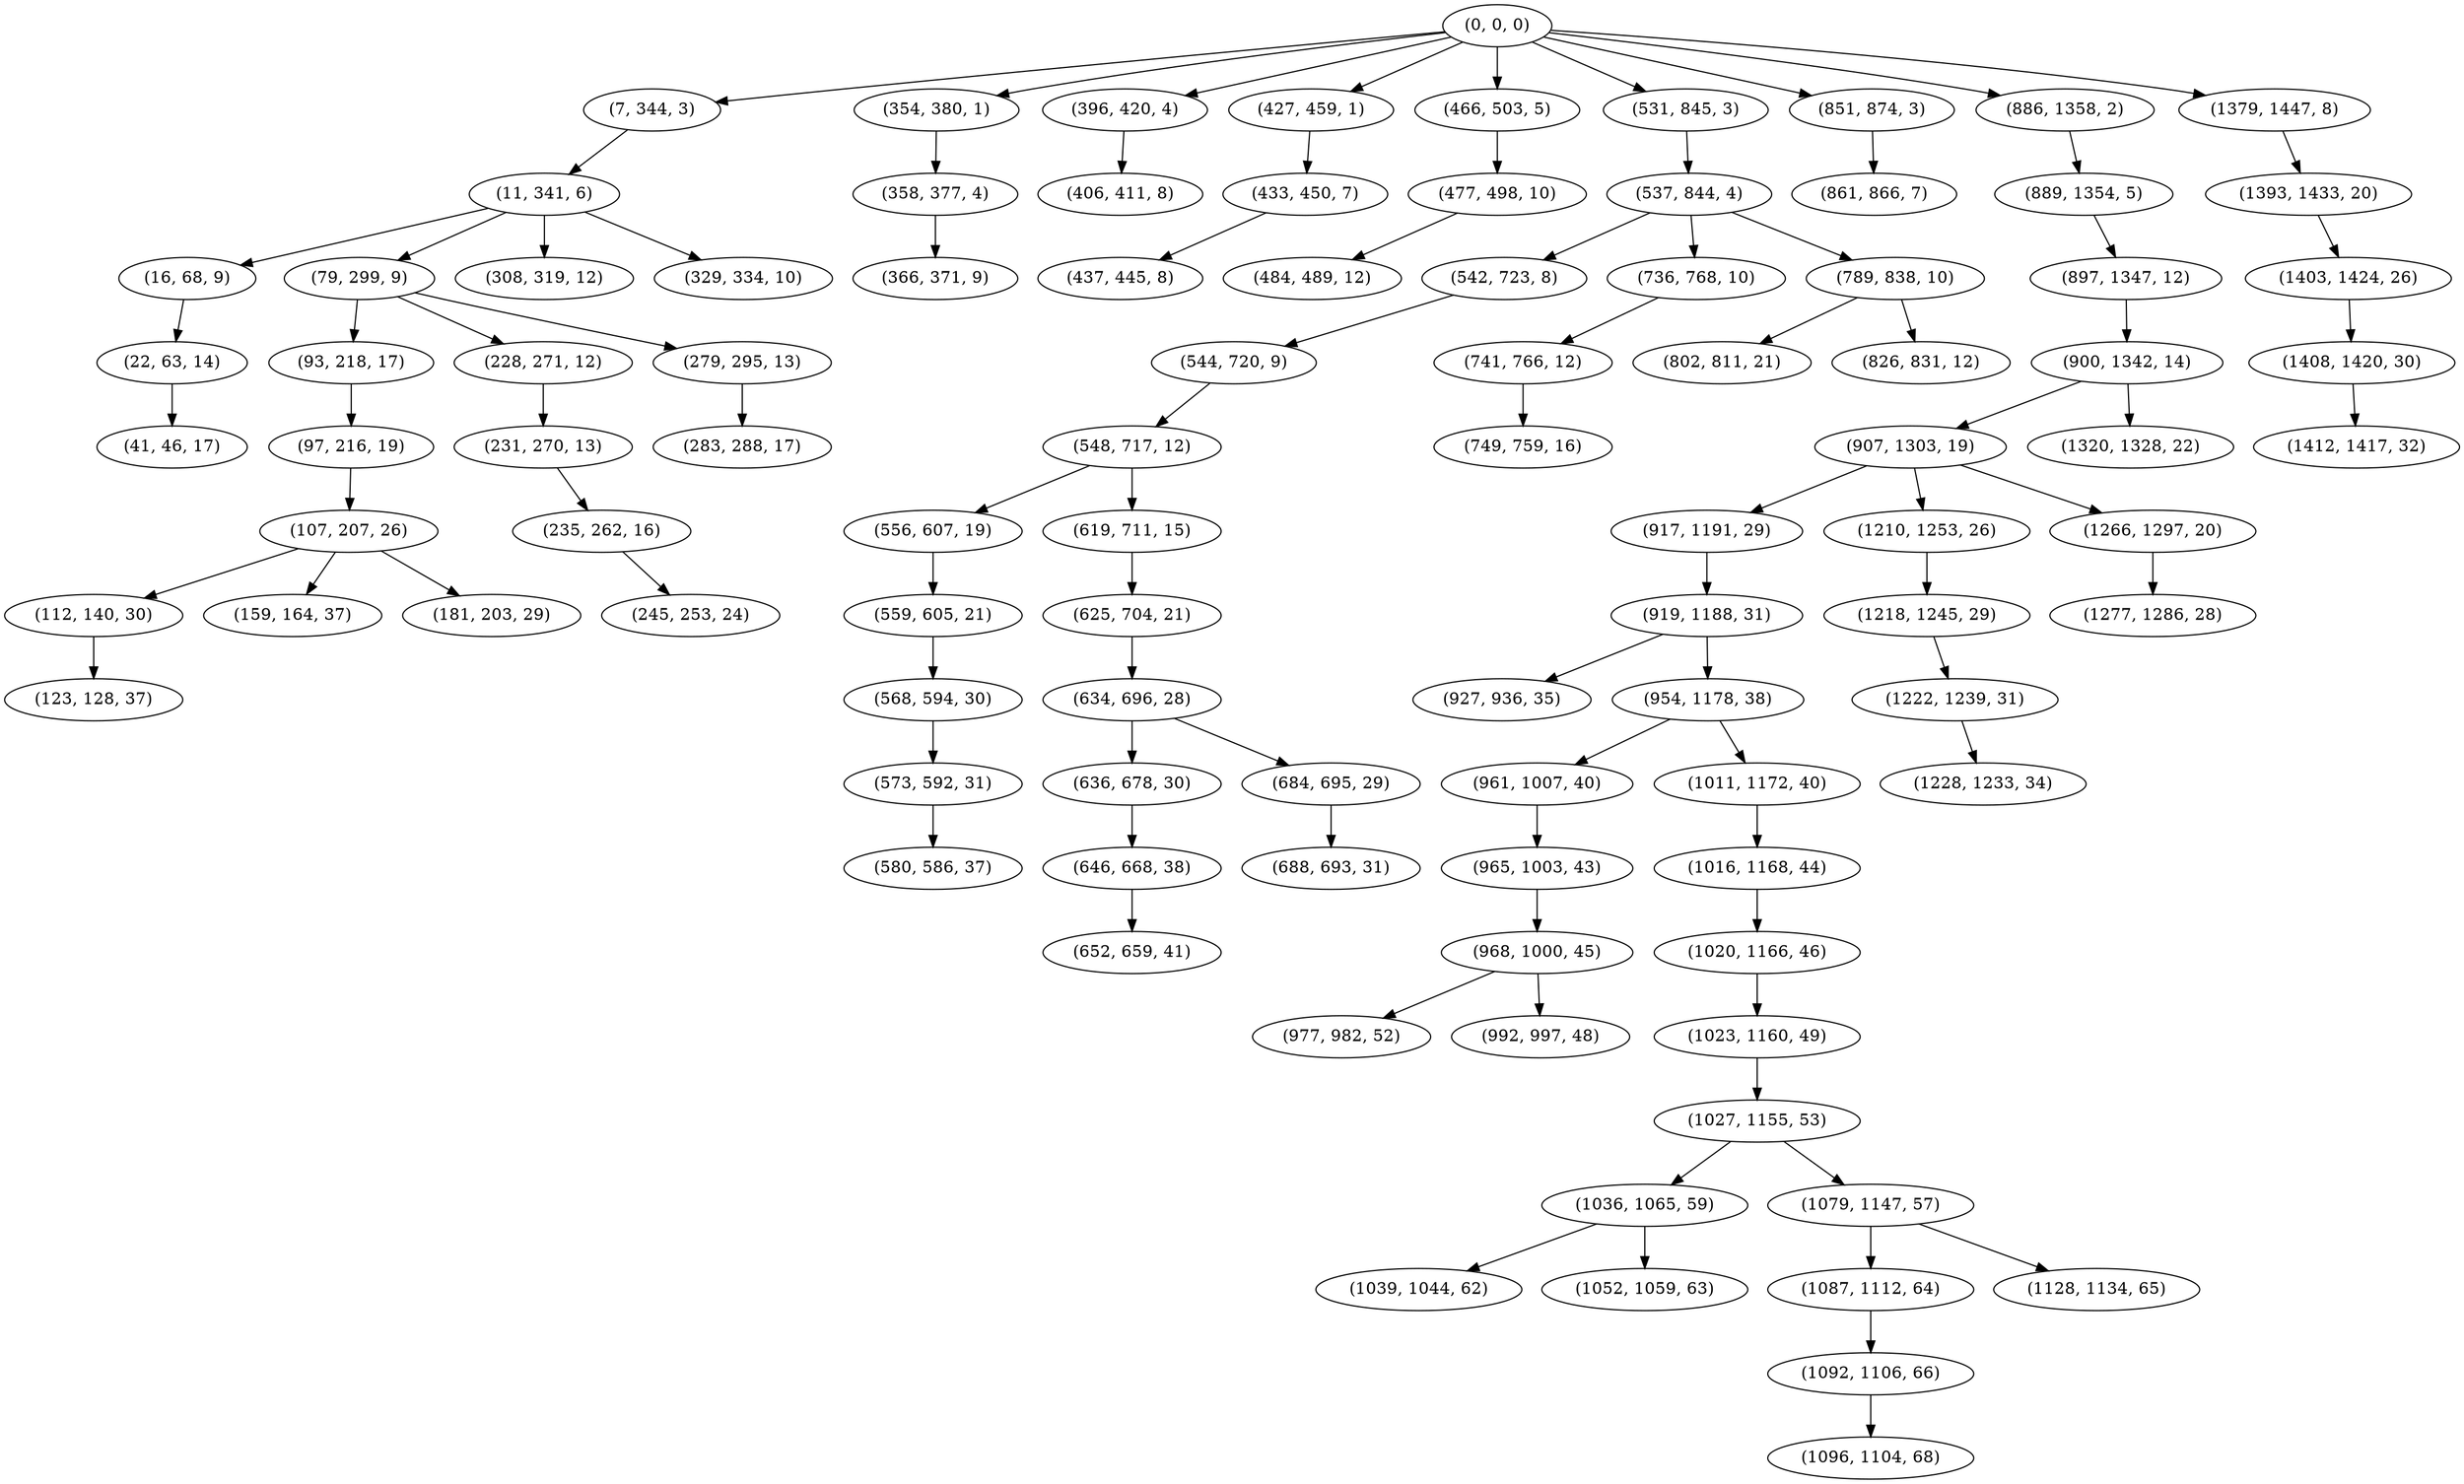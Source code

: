 digraph tree {
    "(0, 0, 0)";
    "(7, 344, 3)";
    "(11, 341, 6)";
    "(16, 68, 9)";
    "(22, 63, 14)";
    "(41, 46, 17)";
    "(79, 299, 9)";
    "(93, 218, 17)";
    "(97, 216, 19)";
    "(107, 207, 26)";
    "(112, 140, 30)";
    "(123, 128, 37)";
    "(159, 164, 37)";
    "(181, 203, 29)";
    "(228, 271, 12)";
    "(231, 270, 13)";
    "(235, 262, 16)";
    "(245, 253, 24)";
    "(279, 295, 13)";
    "(283, 288, 17)";
    "(308, 319, 12)";
    "(329, 334, 10)";
    "(354, 380, 1)";
    "(358, 377, 4)";
    "(366, 371, 9)";
    "(396, 420, 4)";
    "(406, 411, 8)";
    "(427, 459, 1)";
    "(433, 450, 7)";
    "(437, 445, 8)";
    "(466, 503, 5)";
    "(477, 498, 10)";
    "(484, 489, 12)";
    "(531, 845, 3)";
    "(537, 844, 4)";
    "(542, 723, 8)";
    "(544, 720, 9)";
    "(548, 717, 12)";
    "(556, 607, 19)";
    "(559, 605, 21)";
    "(568, 594, 30)";
    "(573, 592, 31)";
    "(580, 586, 37)";
    "(619, 711, 15)";
    "(625, 704, 21)";
    "(634, 696, 28)";
    "(636, 678, 30)";
    "(646, 668, 38)";
    "(652, 659, 41)";
    "(684, 695, 29)";
    "(688, 693, 31)";
    "(736, 768, 10)";
    "(741, 766, 12)";
    "(749, 759, 16)";
    "(789, 838, 10)";
    "(802, 811, 21)";
    "(826, 831, 12)";
    "(851, 874, 3)";
    "(861, 866, 7)";
    "(886, 1358, 2)";
    "(889, 1354, 5)";
    "(897, 1347, 12)";
    "(900, 1342, 14)";
    "(907, 1303, 19)";
    "(917, 1191, 29)";
    "(919, 1188, 31)";
    "(927, 936, 35)";
    "(954, 1178, 38)";
    "(961, 1007, 40)";
    "(965, 1003, 43)";
    "(968, 1000, 45)";
    "(977, 982, 52)";
    "(992, 997, 48)";
    "(1011, 1172, 40)";
    "(1016, 1168, 44)";
    "(1020, 1166, 46)";
    "(1023, 1160, 49)";
    "(1027, 1155, 53)";
    "(1036, 1065, 59)";
    "(1039, 1044, 62)";
    "(1052, 1059, 63)";
    "(1079, 1147, 57)";
    "(1087, 1112, 64)";
    "(1092, 1106, 66)";
    "(1096, 1104, 68)";
    "(1128, 1134, 65)";
    "(1210, 1253, 26)";
    "(1218, 1245, 29)";
    "(1222, 1239, 31)";
    "(1228, 1233, 34)";
    "(1266, 1297, 20)";
    "(1277, 1286, 28)";
    "(1320, 1328, 22)";
    "(1379, 1447, 8)";
    "(1393, 1433, 20)";
    "(1403, 1424, 26)";
    "(1408, 1420, 30)";
    "(1412, 1417, 32)";
    "(0, 0, 0)" -> "(7, 344, 3)";
    "(0, 0, 0)" -> "(354, 380, 1)";
    "(0, 0, 0)" -> "(396, 420, 4)";
    "(0, 0, 0)" -> "(427, 459, 1)";
    "(0, 0, 0)" -> "(466, 503, 5)";
    "(0, 0, 0)" -> "(531, 845, 3)";
    "(0, 0, 0)" -> "(851, 874, 3)";
    "(0, 0, 0)" -> "(886, 1358, 2)";
    "(0, 0, 0)" -> "(1379, 1447, 8)";
    "(7, 344, 3)" -> "(11, 341, 6)";
    "(11, 341, 6)" -> "(16, 68, 9)";
    "(11, 341, 6)" -> "(79, 299, 9)";
    "(11, 341, 6)" -> "(308, 319, 12)";
    "(11, 341, 6)" -> "(329, 334, 10)";
    "(16, 68, 9)" -> "(22, 63, 14)";
    "(22, 63, 14)" -> "(41, 46, 17)";
    "(79, 299, 9)" -> "(93, 218, 17)";
    "(79, 299, 9)" -> "(228, 271, 12)";
    "(79, 299, 9)" -> "(279, 295, 13)";
    "(93, 218, 17)" -> "(97, 216, 19)";
    "(97, 216, 19)" -> "(107, 207, 26)";
    "(107, 207, 26)" -> "(112, 140, 30)";
    "(107, 207, 26)" -> "(159, 164, 37)";
    "(107, 207, 26)" -> "(181, 203, 29)";
    "(112, 140, 30)" -> "(123, 128, 37)";
    "(228, 271, 12)" -> "(231, 270, 13)";
    "(231, 270, 13)" -> "(235, 262, 16)";
    "(235, 262, 16)" -> "(245, 253, 24)";
    "(279, 295, 13)" -> "(283, 288, 17)";
    "(354, 380, 1)" -> "(358, 377, 4)";
    "(358, 377, 4)" -> "(366, 371, 9)";
    "(396, 420, 4)" -> "(406, 411, 8)";
    "(427, 459, 1)" -> "(433, 450, 7)";
    "(433, 450, 7)" -> "(437, 445, 8)";
    "(466, 503, 5)" -> "(477, 498, 10)";
    "(477, 498, 10)" -> "(484, 489, 12)";
    "(531, 845, 3)" -> "(537, 844, 4)";
    "(537, 844, 4)" -> "(542, 723, 8)";
    "(537, 844, 4)" -> "(736, 768, 10)";
    "(537, 844, 4)" -> "(789, 838, 10)";
    "(542, 723, 8)" -> "(544, 720, 9)";
    "(544, 720, 9)" -> "(548, 717, 12)";
    "(548, 717, 12)" -> "(556, 607, 19)";
    "(548, 717, 12)" -> "(619, 711, 15)";
    "(556, 607, 19)" -> "(559, 605, 21)";
    "(559, 605, 21)" -> "(568, 594, 30)";
    "(568, 594, 30)" -> "(573, 592, 31)";
    "(573, 592, 31)" -> "(580, 586, 37)";
    "(619, 711, 15)" -> "(625, 704, 21)";
    "(625, 704, 21)" -> "(634, 696, 28)";
    "(634, 696, 28)" -> "(636, 678, 30)";
    "(634, 696, 28)" -> "(684, 695, 29)";
    "(636, 678, 30)" -> "(646, 668, 38)";
    "(646, 668, 38)" -> "(652, 659, 41)";
    "(684, 695, 29)" -> "(688, 693, 31)";
    "(736, 768, 10)" -> "(741, 766, 12)";
    "(741, 766, 12)" -> "(749, 759, 16)";
    "(789, 838, 10)" -> "(802, 811, 21)";
    "(789, 838, 10)" -> "(826, 831, 12)";
    "(851, 874, 3)" -> "(861, 866, 7)";
    "(886, 1358, 2)" -> "(889, 1354, 5)";
    "(889, 1354, 5)" -> "(897, 1347, 12)";
    "(897, 1347, 12)" -> "(900, 1342, 14)";
    "(900, 1342, 14)" -> "(907, 1303, 19)";
    "(900, 1342, 14)" -> "(1320, 1328, 22)";
    "(907, 1303, 19)" -> "(917, 1191, 29)";
    "(907, 1303, 19)" -> "(1210, 1253, 26)";
    "(907, 1303, 19)" -> "(1266, 1297, 20)";
    "(917, 1191, 29)" -> "(919, 1188, 31)";
    "(919, 1188, 31)" -> "(927, 936, 35)";
    "(919, 1188, 31)" -> "(954, 1178, 38)";
    "(954, 1178, 38)" -> "(961, 1007, 40)";
    "(954, 1178, 38)" -> "(1011, 1172, 40)";
    "(961, 1007, 40)" -> "(965, 1003, 43)";
    "(965, 1003, 43)" -> "(968, 1000, 45)";
    "(968, 1000, 45)" -> "(977, 982, 52)";
    "(968, 1000, 45)" -> "(992, 997, 48)";
    "(1011, 1172, 40)" -> "(1016, 1168, 44)";
    "(1016, 1168, 44)" -> "(1020, 1166, 46)";
    "(1020, 1166, 46)" -> "(1023, 1160, 49)";
    "(1023, 1160, 49)" -> "(1027, 1155, 53)";
    "(1027, 1155, 53)" -> "(1036, 1065, 59)";
    "(1027, 1155, 53)" -> "(1079, 1147, 57)";
    "(1036, 1065, 59)" -> "(1039, 1044, 62)";
    "(1036, 1065, 59)" -> "(1052, 1059, 63)";
    "(1079, 1147, 57)" -> "(1087, 1112, 64)";
    "(1079, 1147, 57)" -> "(1128, 1134, 65)";
    "(1087, 1112, 64)" -> "(1092, 1106, 66)";
    "(1092, 1106, 66)" -> "(1096, 1104, 68)";
    "(1210, 1253, 26)" -> "(1218, 1245, 29)";
    "(1218, 1245, 29)" -> "(1222, 1239, 31)";
    "(1222, 1239, 31)" -> "(1228, 1233, 34)";
    "(1266, 1297, 20)" -> "(1277, 1286, 28)";
    "(1379, 1447, 8)" -> "(1393, 1433, 20)";
    "(1393, 1433, 20)" -> "(1403, 1424, 26)";
    "(1403, 1424, 26)" -> "(1408, 1420, 30)";
    "(1408, 1420, 30)" -> "(1412, 1417, 32)";
}
